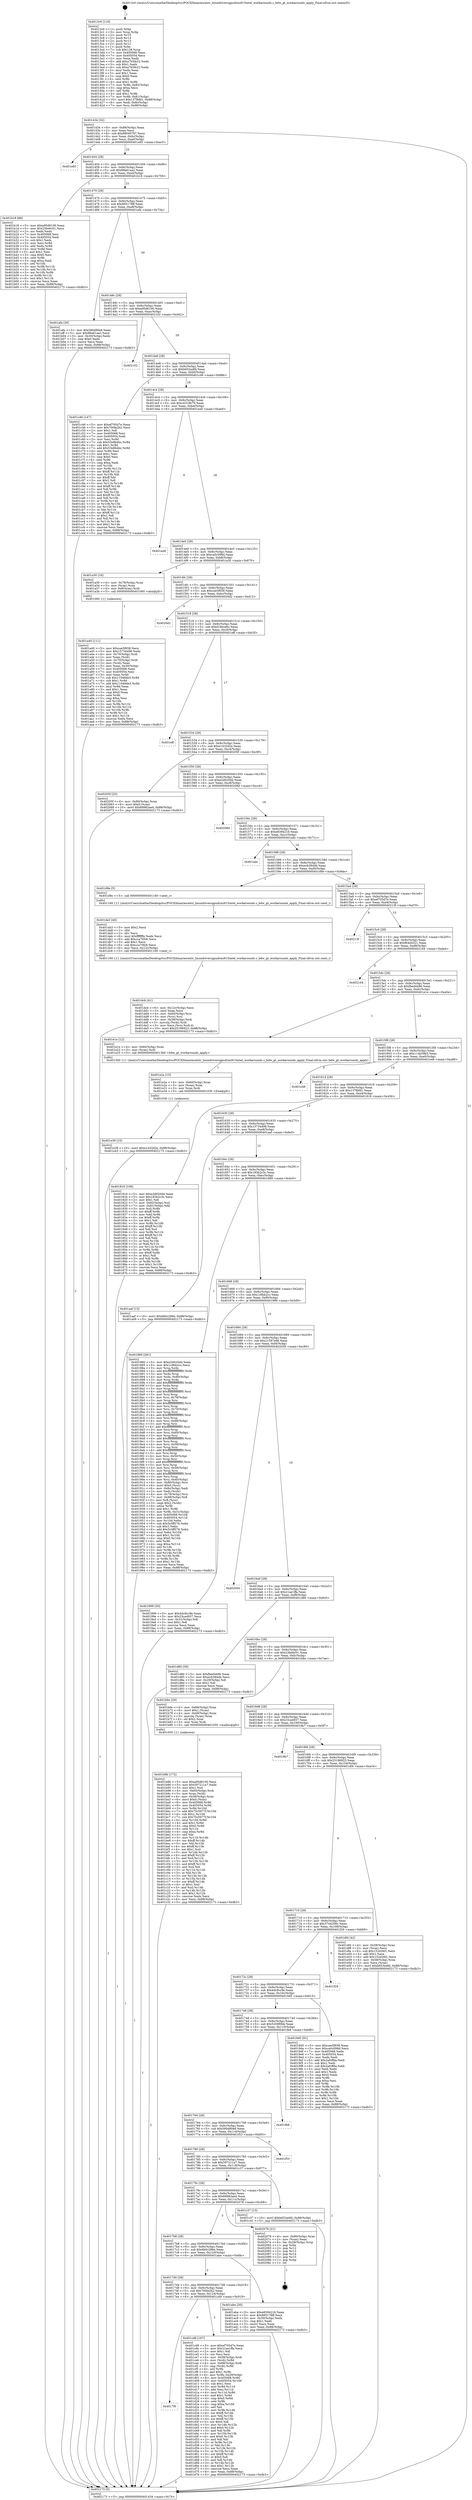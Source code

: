 digraph "0x4013c0" {
  label = "0x4013c0 (/mnt/c/Users/mathe/Desktop/tcc/POCII/binaries/extr_linuxdriversgpudrmi915intel_workarounds.c_bdw_gt_workarounds_apply_Final-ollvm.out::main(0))"
  labelloc = "t"
  node[shape=record]

  Entry [label="",width=0.3,height=0.3,shape=circle,fillcolor=black,style=filled]
  "0x401434" [label="{
     0x401434 [32]\l
     | [instrs]\l
     &nbsp;&nbsp;0x401434 \<+6\>: mov -0x88(%rbp),%eax\l
     &nbsp;&nbsp;0x40143a \<+2\>: mov %eax,%ecx\l
     &nbsp;&nbsp;0x40143c \<+6\>: sub $0x88040797,%ecx\l
     &nbsp;&nbsp;0x401442 \<+6\>: mov %eax,-0x9c(%rbp)\l
     &nbsp;&nbsp;0x401448 \<+6\>: mov %ecx,-0xa0(%rbp)\l
     &nbsp;&nbsp;0x40144e \<+6\>: je 0000000000401e85 \<main+0xac5\>\l
  }"]
  "0x401e85" [label="{
     0x401e85\l
  }", style=dashed]
  "0x401454" [label="{
     0x401454 [28]\l
     | [instrs]\l
     &nbsp;&nbsp;0x401454 \<+5\>: jmp 0000000000401459 \<main+0x99\>\l
     &nbsp;&nbsp;0x401459 \<+6\>: mov -0x9c(%rbp),%eax\l
     &nbsp;&nbsp;0x40145f \<+5\>: sub $0x88a61aa2,%eax\l
     &nbsp;&nbsp;0x401464 \<+6\>: mov %eax,-0xa4(%rbp)\l
     &nbsp;&nbsp;0x40146a \<+6\>: je 0000000000401b18 \<main+0x758\>\l
  }"]
  Exit [label="",width=0.3,height=0.3,shape=circle,fillcolor=black,style=filled,peripheries=2]
  "0x401b18" [label="{
     0x401b18 [86]\l
     | [instrs]\l
     &nbsp;&nbsp;0x401b18 \<+5\>: mov $0xa95d6100,%eax\l
     &nbsp;&nbsp;0x401b1d \<+5\>: mov $0x23be6c01,%ecx\l
     &nbsp;&nbsp;0x401b22 \<+2\>: xor %edx,%edx\l
     &nbsp;&nbsp;0x401b24 \<+7\>: mov 0x405068,%esi\l
     &nbsp;&nbsp;0x401b2b \<+7\>: mov 0x405054,%edi\l
     &nbsp;&nbsp;0x401b32 \<+3\>: sub $0x1,%edx\l
     &nbsp;&nbsp;0x401b35 \<+3\>: mov %esi,%r8d\l
     &nbsp;&nbsp;0x401b38 \<+3\>: add %edx,%r8d\l
     &nbsp;&nbsp;0x401b3b \<+4\>: imul %r8d,%esi\l
     &nbsp;&nbsp;0x401b3f \<+3\>: and $0x1,%esi\l
     &nbsp;&nbsp;0x401b42 \<+3\>: cmp $0x0,%esi\l
     &nbsp;&nbsp;0x401b45 \<+4\>: sete %r9b\l
     &nbsp;&nbsp;0x401b49 \<+3\>: cmp $0xa,%edi\l
     &nbsp;&nbsp;0x401b4c \<+4\>: setl %r10b\l
     &nbsp;&nbsp;0x401b50 \<+3\>: mov %r9b,%r11b\l
     &nbsp;&nbsp;0x401b53 \<+3\>: and %r10b,%r11b\l
     &nbsp;&nbsp;0x401b56 \<+3\>: xor %r10b,%r9b\l
     &nbsp;&nbsp;0x401b59 \<+3\>: or %r9b,%r11b\l
     &nbsp;&nbsp;0x401b5c \<+4\>: test $0x1,%r11b\l
     &nbsp;&nbsp;0x401b60 \<+3\>: cmovne %ecx,%eax\l
     &nbsp;&nbsp;0x401b63 \<+6\>: mov %eax,-0x88(%rbp)\l
     &nbsp;&nbsp;0x401b69 \<+5\>: jmp 0000000000402173 \<main+0xdb3\>\l
  }"]
  "0x401470" [label="{
     0x401470 [28]\l
     | [instrs]\l
     &nbsp;&nbsp;0x401470 \<+5\>: jmp 0000000000401475 \<main+0xb5\>\l
     &nbsp;&nbsp;0x401475 \<+6\>: mov -0x9c(%rbp),%eax\l
     &nbsp;&nbsp;0x40147b \<+5\>: sub $0x895178ff,%eax\l
     &nbsp;&nbsp;0x401480 \<+6\>: mov %eax,-0xa8(%rbp)\l
     &nbsp;&nbsp;0x401486 \<+6\>: je 0000000000401afa \<main+0x73a\>\l
  }"]
  "0x401e39" [label="{
     0x401e39 [15]\l
     | [instrs]\l
     &nbsp;&nbsp;0x401e39 \<+10\>: movl $0xe1432d2e,-0x88(%rbp)\l
     &nbsp;&nbsp;0x401e43 \<+5\>: jmp 0000000000402173 \<main+0xdb3\>\l
  }"]
  "0x401afa" [label="{
     0x401afa [30]\l
     | [instrs]\l
     &nbsp;&nbsp;0x401afa \<+5\>: mov $0x580d80e8,%eax\l
     &nbsp;&nbsp;0x401aff \<+5\>: mov $0x88a61aa2,%ecx\l
     &nbsp;&nbsp;0x401b04 \<+3\>: mov -0x30(%rbp),%edx\l
     &nbsp;&nbsp;0x401b07 \<+3\>: cmp $0x0,%edx\l
     &nbsp;&nbsp;0x401b0a \<+3\>: cmove %ecx,%eax\l
     &nbsp;&nbsp;0x401b0d \<+6\>: mov %eax,-0x88(%rbp)\l
     &nbsp;&nbsp;0x401b13 \<+5\>: jmp 0000000000402173 \<main+0xdb3\>\l
  }"]
  "0x40148c" [label="{
     0x40148c [28]\l
     | [instrs]\l
     &nbsp;&nbsp;0x40148c \<+5\>: jmp 0000000000401491 \<main+0xd1\>\l
     &nbsp;&nbsp;0x401491 \<+6\>: mov -0x9c(%rbp),%eax\l
     &nbsp;&nbsp;0x401497 \<+5\>: sub $0xa95d6100,%eax\l
     &nbsp;&nbsp;0x40149c \<+6\>: mov %eax,-0xac(%rbp)\l
     &nbsp;&nbsp;0x4014a2 \<+6\>: je 0000000000402102 \<main+0xd42\>\l
  }"]
  "0x401e2a" [label="{
     0x401e2a [15]\l
     | [instrs]\l
     &nbsp;&nbsp;0x401e2a \<+4\>: mov -0x60(%rbp),%rax\l
     &nbsp;&nbsp;0x401e2e \<+3\>: mov (%rax),%rax\l
     &nbsp;&nbsp;0x401e31 \<+3\>: mov %rax,%rdi\l
     &nbsp;&nbsp;0x401e34 \<+5\>: call 0000000000401030 \<free@plt\>\l
     | [calls]\l
     &nbsp;&nbsp;0x401030 \{1\} (unknown)\l
  }"]
  "0x402102" [label="{
     0x402102\l
  }", style=dashed]
  "0x4014a8" [label="{
     0x4014a8 [28]\l
     | [instrs]\l
     &nbsp;&nbsp;0x4014a8 \<+5\>: jmp 00000000004014ad \<main+0xed\>\l
     &nbsp;&nbsp;0x4014ad \<+6\>: mov -0x9c(%rbp),%eax\l
     &nbsp;&nbsp;0x4014b3 \<+5\>: sub $0xb653a4fd,%eax\l
     &nbsp;&nbsp;0x4014b8 \<+6\>: mov %eax,-0xb0(%rbp)\l
     &nbsp;&nbsp;0x4014be \<+6\>: je 0000000000401c46 \<main+0x886\>\l
  }"]
  "0x401dcb" [label="{
     0x401dcb [41]\l
     | [instrs]\l
     &nbsp;&nbsp;0x401dcb \<+6\>: mov -0x12c(%rbp),%ecx\l
     &nbsp;&nbsp;0x401dd1 \<+3\>: imul %eax,%ecx\l
     &nbsp;&nbsp;0x401dd4 \<+4\>: mov -0x60(%rbp),%rsi\l
     &nbsp;&nbsp;0x401dd8 \<+3\>: mov (%rsi),%rsi\l
     &nbsp;&nbsp;0x401ddb \<+4\>: mov -0x58(%rbp),%rdi\l
     &nbsp;&nbsp;0x401ddf \<+3\>: movslq (%rdi),%rdi\l
     &nbsp;&nbsp;0x401de2 \<+3\>: mov %ecx,(%rsi,%rdi,4)\l
     &nbsp;&nbsp;0x401de5 \<+10\>: movl $0x25196923,-0x88(%rbp)\l
     &nbsp;&nbsp;0x401def \<+5\>: jmp 0000000000402173 \<main+0xdb3\>\l
  }"]
  "0x401c46" [label="{
     0x401c46 [147]\l
     | [instrs]\l
     &nbsp;&nbsp;0x401c46 \<+5\>: mov $0xef705d7e,%eax\l
     &nbsp;&nbsp;0x401c4b \<+5\>: mov $0x700fa2b2,%ecx\l
     &nbsp;&nbsp;0x401c50 \<+2\>: mov $0x1,%dl\l
     &nbsp;&nbsp;0x401c52 \<+7\>: mov 0x405068,%esi\l
     &nbsp;&nbsp;0x401c59 \<+7\>: mov 0x405054,%edi\l
     &nbsp;&nbsp;0x401c60 \<+3\>: mov %esi,%r8d\l
     &nbsp;&nbsp;0x401c63 \<+7\>: sub $0x53e8b4bc,%r8d\l
     &nbsp;&nbsp;0x401c6a \<+4\>: sub $0x1,%r8d\l
     &nbsp;&nbsp;0x401c6e \<+7\>: add $0x53e8b4bc,%r8d\l
     &nbsp;&nbsp;0x401c75 \<+4\>: imul %r8d,%esi\l
     &nbsp;&nbsp;0x401c79 \<+3\>: and $0x1,%esi\l
     &nbsp;&nbsp;0x401c7c \<+3\>: cmp $0x0,%esi\l
     &nbsp;&nbsp;0x401c7f \<+4\>: sete %r9b\l
     &nbsp;&nbsp;0x401c83 \<+3\>: cmp $0xa,%edi\l
     &nbsp;&nbsp;0x401c86 \<+4\>: setl %r10b\l
     &nbsp;&nbsp;0x401c8a \<+3\>: mov %r9b,%r11b\l
     &nbsp;&nbsp;0x401c8d \<+4\>: xor $0xff,%r11b\l
     &nbsp;&nbsp;0x401c91 \<+3\>: mov %r10b,%bl\l
     &nbsp;&nbsp;0x401c94 \<+3\>: xor $0xff,%bl\l
     &nbsp;&nbsp;0x401c97 \<+3\>: xor $0x1,%dl\l
     &nbsp;&nbsp;0x401c9a \<+3\>: mov %r11b,%r14b\l
     &nbsp;&nbsp;0x401c9d \<+4\>: and $0xff,%r14b\l
     &nbsp;&nbsp;0x401ca1 \<+3\>: and %dl,%r9b\l
     &nbsp;&nbsp;0x401ca4 \<+3\>: mov %bl,%r15b\l
     &nbsp;&nbsp;0x401ca7 \<+4\>: and $0xff,%r15b\l
     &nbsp;&nbsp;0x401cab \<+3\>: and %dl,%r10b\l
     &nbsp;&nbsp;0x401cae \<+3\>: or %r9b,%r14b\l
     &nbsp;&nbsp;0x401cb1 \<+3\>: or %r10b,%r15b\l
     &nbsp;&nbsp;0x401cb4 \<+3\>: xor %r15b,%r14b\l
     &nbsp;&nbsp;0x401cb7 \<+3\>: or %bl,%r11b\l
     &nbsp;&nbsp;0x401cba \<+4\>: xor $0xff,%r11b\l
     &nbsp;&nbsp;0x401cbe \<+3\>: or $0x1,%dl\l
     &nbsp;&nbsp;0x401cc1 \<+3\>: and %dl,%r11b\l
     &nbsp;&nbsp;0x401cc4 \<+3\>: or %r11b,%r14b\l
     &nbsp;&nbsp;0x401cc7 \<+4\>: test $0x1,%r14b\l
     &nbsp;&nbsp;0x401ccb \<+3\>: cmovne %ecx,%eax\l
     &nbsp;&nbsp;0x401cce \<+6\>: mov %eax,-0x88(%rbp)\l
     &nbsp;&nbsp;0x401cd4 \<+5\>: jmp 0000000000402173 \<main+0xdb3\>\l
  }"]
  "0x4014c4" [label="{
     0x4014c4 [28]\l
     | [instrs]\l
     &nbsp;&nbsp;0x4014c4 \<+5\>: jmp 00000000004014c9 \<main+0x109\>\l
     &nbsp;&nbsp;0x4014c9 \<+6\>: mov -0x9c(%rbp),%eax\l
     &nbsp;&nbsp;0x4014cf \<+5\>: sub $0xc4318b79,%eax\l
     &nbsp;&nbsp;0x4014d4 \<+6\>: mov %eax,-0xb4(%rbp)\l
     &nbsp;&nbsp;0x4014da \<+6\>: je 0000000000401ea9 \<main+0xae9\>\l
  }"]
  "0x401da3" [label="{
     0x401da3 [40]\l
     | [instrs]\l
     &nbsp;&nbsp;0x401da3 \<+5\>: mov $0x2,%ecx\l
     &nbsp;&nbsp;0x401da8 \<+1\>: cltd\l
     &nbsp;&nbsp;0x401da9 \<+2\>: idiv %ecx\l
     &nbsp;&nbsp;0x401dab \<+6\>: imul $0xfffffffe,%edx,%ecx\l
     &nbsp;&nbsp;0x401db1 \<+6\>: add $0xcca70fc6,%ecx\l
     &nbsp;&nbsp;0x401db7 \<+3\>: add $0x1,%ecx\l
     &nbsp;&nbsp;0x401dba \<+6\>: sub $0xcca70fc6,%ecx\l
     &nbsp;&nbsp;0x401dc0 \<+6\>: mov %ecx,-0x12c(%rbp)\l
     &nbsp;&nbsp;0x401dc6 \<+5\>: call 0000000000401160 \<next_i\>\l
     | [calls]\l
     &nbsp;&nbsp;0x401160 \{1\} (/mnt/c/Users/mathe/Desktop/tcc/POCII/binaries/extr_linuxdriversgpudrmi915intel_workarounds.c_bdw_gt_workarounds_apply_Final-ollvm.out::next_i)\l
  }"]
  "0x401ea9" [label="{
     0x401ea9\l
  }", style=dashed]
  "0x4014e0" [label="{
     0x4014e0 [28]\l
     | [instrs]\l
     &nbsp;&nbsp;0x4014e0 \<+5\>: jmp 00000000004014e5 \<main+0x125\>\l
     &nbsp;&nbsp;0x4014e5 \<+6\>: mov -0x9c(%rbp),%eax\l
     &nbsp;&nbsp;0x4014eb \<+5\>: sub $0xca0c098d,%eax\l
     &nbsp;&nbsp;0x4014f0 \<+6\>: mov %eax,-0xb8(%rbp)\l
     &nbsp;&nbsp;0x4014f6 \<+6\>: je 0000000000401a30 \<main+0x670\>\l
  }"]
  "0x4017f0" [label="{
     0x4017f0\l
  }", style=dashed]
  "0x401a30" [label="{
     0x401a30 [16]\l
     | [instrs]\l
     &nbsp;&nbsp;0x401a30 \<+4\>: mov -0x78(%rbp),%rax\l
     &nbsp;&nbsp;0x401a34 \<+3\>: mov (%rax),%rax\l
     &nbsp;&nbsp;0x401a37 \<+4\>: mov 0x8(%rax),%rdi\l
     &nbsp;&nbsp;0x401a3b \<+5\>: call 0000000000401060 \<atoi@plt\>\l
     | [calls]\l
     &nbsp;&nbsp;0x401060 \{1\} (unknown)\l
  }"]
  "0x4014fc" [label="{
     0x4014fc [28]\l
     | [instrs]\l
     &nbsp;&nbsp;0x4014fc \<+5\>: jmp 0000000000401501 \<main+0x141\>\l
     &nbsp;&nbsp;0x401501 \<+6\>: mov -0x9c(%rbp),%eax\l
     &nbsp;&nbsp;0x401507 \<+5\>: sub $0xcee5f658,%eax\l
     &nbsp;&nbsp;0x40150c \<+6\>: mov %eax,-0xbc(%rbp)\l
     &nbsp;&nbsp;0x401512 \<+6\>: je 00000000004020d2 \<main+0xd12\>\l
  }"]
  "0x401cd9" [label="{
     0x401cd9 [167]\l
     | [instrs]\l
     &nbsp;&nbsp;0x401cd9 \<+5\>: mov $0xef705d7e,%eax\l
     &nbsp;&nbsp;0x401cde \<+5\>: mov $0x21ae1ffa,%ecx\l
     &nbsp;&nbsp;0x401ce3 \<+2\>: mov $0x1,%dl\l
     &nbsp;&nbsp;0x401ce5 \<+2\>: xor %esi,%esi\l
     &nbsp;&nbsp;0x401ce7 \<+4\>: mov -0x58(%rbp),%rdi\l
     &nbsp;&nbsp;0x401ceb \<+3\>: mov (%rdi),%r8d\l
     &nbsp;&nbsp;0x401cee \<+4\>: mov -0x68(%rbp),%rdi\l
     &nbsp;&nbsp;0x401cf2 \<+3\>: cmp (%rdi),%r8d\l
     &nbsp;&nbsp;0x401cf5 \<+4\>: setl %r9b\l
     &nbsp;&nbsp;0x401cf9 \<+4\>: and $0x1,%r9b\l
     &nbsp;&nbsp;0x401cfd \<+4\>: mov %r9b,-0x29(%rbp)\l
     &nbsp;&nbsp;0x401d01 \<+8\>: mov 0x405068,%r8d\l
     &nbsp;&nbsp;0x401d09 \<+8\>: mov 0x405054,%r10d\l
     &nbsp;&nbsp;0x401d11 \<+3\>: sub $0x1,%esi\l
     &nbsp;&nbsp;0x401d14 \<+3\>: mov %r8d,%r11d\l
     &nbsp;&nbsp;0x401d17 \<+3\>: add %esi,%r11d\l
     &nbsp;&nbsp;0x401d1a \<+4\>: imul %r11d,%r8d\l
     &nbsp;&nbsp;0x401d1e \<+4\>: and $0x1,%r8d\l
     &nbsp;&nbsp;0x401d22 \<+4\>: cmp $0x0,%r8d\l
     &nbsp;&nbsp;0x401d26 \<+4\>: sete %r9b\l
     &nbsp;&nbsp;0x401d2a \<+4\>: cmp $0xa,%r10d\l
     &nbsp;&nbsp;0x401d2e \<+3\>: setl %bl\l
     &nbsp;&nbsp;0x401d31 \<+3\>: mov %r9b,%r14b\l
     &nbsp;&nbsp;0x401d34 \<+4\>: xor $0xff,%r14b\l
     &nbsp;&nbsp;0x401d38 \<+3\>: mov %bl,%r15b\l
     &nbsp;&nbsp;0x401d3b \<+4\>: xor $0xff,%r15b\l
     &nbsp;&nbsp;0x401d3f \<+3\>: xor $0x0,%dl\l
     &nbsp;&nbsp;0x401d42 \<+3\>: mov %r14b,%r12b\l
     &nbsp;&nbsp;0x401d45 \<+4\>: and $0x0,%r12b\l
     &nbsp;&nbsp;0x401d49 \<+3\>: and %dl,%r9b\l
     &nbsp;&nbsp;0x401d4c \<+3\>: mov %r15b,%r13b\l
     &nbsp;&nbsp;0x401d4f \<+4\>: and $0x0,%r13b\l
     &nbsp;&nbsp;0x401d53 \<+2\>: and %dl,%bl\l
     &nbsp;&nbsp;0x401d55 \<+3\>: or %r9b,%r12b\l
     &nbsp;&nbsp;0x401d58 \<+3\>: or %bl,%r13b\l
     &nbsp;&nbsp;0x401d5b \<+3\>: xor %r13b,%r12b\l
     &nbsp;&nbsp;0x401d5e \<+3\>: or %r15b,%r14b\l
     &nbsp;&nbsp;0x401d61 \<+4\>: xor $0xff,%r14b\l
     &nbsp;&nbsp;0x401d65 \<+3\>: or $0x0,%dl\l
     &nbsp;&nbsp;0x401d68 \<+3\>: and %dl,%r14b\l
     &nbsp;&nbsp;0x401d6b \<+3\>: or %r14b,%r12b\l
     &nbsp;&nbsp;0x401d6e \<+4\>: test $0x1,%r12b\l
     &nbsp;&nbsp;0x401d72 \<+3\>: cmovne %ecx,%eax\l
     &nbsp;&nbsp;0x401d75 \<+6\>: mov %eax,-0x88(%rbp)\l
     &nbsp;&nbsp;0x401d7b \<+5\>: jmp 0000000000402173 \<main+0xdb3\>\l
  }"]
  "0x4020d2" [label="{
     0x4020d2\l
  }", style=dashed]
  "0x401518" [label="{
     0x401518 [28]\l
     | [instrs]\l
     &nbsp;&nbsp;0x401518 \<+5\>: jmp 000000000040151d \<main+0x15d\>\l
     &nbsp;&nbsp;0x40151d \<+6\>: mov -0x9c(%rbp),%eax\l
     &nbsp;&nbsp;0x401523 \<+5\>: sub $0xd18ece6c,%eax\l
     &nbsp;&nbsp;0x401528 \<+6\>: mov %eax,-0xc0(%rbp)\l
     &nbsp;&nbsp;0x40152e \<+6\>: je 0000000000401eff \<main+0xb3f\>\l
  }"]
  "0x401b8b" [label="{
     0x401b8b [172]\l
     | [instrs]\l
     &nbsp;&nbsp;0x401b8b \<+5\>: mov $0xa95d6100,%ecx\l
     &nbsp;&nbsp;0x401b90 \<+5\>: mov $0x597211a7,%edx\l
     &nbsp;&nbsp;0x401b95 \<+3\>: mov $0x1,%sil\l
     &nbsp;&nbsp;0x401b98 \<+4\>: mov -0x60(%rbp),%rdi\l
     &nbsp;&nbsp;0x401b9c \<+3\>: mov %rax,(%rdi)\l
     &nbsp;&nbsp;0x401b9f \<+4\>: mov -0x58(%rbp),%rax\l
     &nbsp;&nbsp;0x401ba3 \<+6\>: movl $0x0,(%rax)\l
     &nbsp;&nbsp;0x401ba9 \<+8\>: mov 0x405068,%r8d\l
     &nbsp;&nbsp;0x401bb1 \<+8\>: mov 0x405054,%r9d\l
     &nbsp;&nbsp;0x401bb9 \<+3\>: mov %r8d,%r10d\l
     &nbsp;&nbsp;0x401bbc \<+7\>: add $0x75c5677f,%r10d\l
     &nbsp;&nbsp;0x401bc3 \<+4\>: sub $0x1,%r10d\l
     &nbsp;&nbsp;0x401bc7 \<+7\>: sub $0x75c5677f,%r10d\l
     &nbsp;&nbsp;0x401bce \<+4\>: imul %r10d,%r8d\l
     &nbsp;&nbsp;0x401bd2 \<+4\>: and $0x1,%r8d\l
     &nbsp;&nbsp;0x401bd6 \<+4\>: cmp $0x0,%r8d\l
     &nbsp;&nbsp;0x401bda \<+4\>: sete %r11b\l
     &nbsp;&nbsp;0x401bde \<+4\>: cmp $0xa,%r9d\l
     &nbsp;&nbsp;0x401be2 \<+3\>: setl %bl\l
     &nbsp;&nbsp;0x401be5 \<+3\>: mov %r11b,%r14b\l
     &nbsp;&nbsp;0x401be8 \<+4\>: xor $0xff,%r14b\l
     &nbsp;&nbsp;0x401bec \<+3\>: mov %bl,%r15b\l
     &nbsp;&nbsp;0x401bef \<+4\>: xor $0xff,%r15b\l
     &nbsp;&nbsp;0x401bf3 \<+4\>: xor $0x1,%sil\l
     &nbsp;&nbsp;0x401bf7 \<+3\>: mov %r14b,%r12b\l
     &nbsp;&nbsp;0x401bfa \<+4\>: and $0xff,%r12b\l
     &nbsp;&nbsp;0x401bfe \<+3\>: and %sil,%r11b\l
     &nbsp;&nbsp;0x401c01 \<+3\>: mov %r15b,%r13b\l
     &nbsp;&nbsp;0x401c04 \<+4\>: and $0xff,%r13b\l
     &nbsp;&nbsp;0x401c08 \<+3\>: and %sil,%bl\l
     &nbsp;&nbsp;0x401c0b \<+3\>: or %r11b,%r12b\l
     &nbsp;&nbsp;0x401c0e \<+3\>: or %bl,%r13b\l
     &nbsp;&nbsp;0x401c11 \<+3\>: xor %r13b,%r12b\l
     &nbsp;&nbsp;0x401c14 \<+3\>: or %r15b,%r14b\l
     &nbsp;&nbsp;0x401c17 \<+4\>: xor $0xff,%r14b\l
     &nbsp;&nbsp;0x401c1b \<+4\>: or $0x1,%sil\l
     &nbsp;&nbsp;0x401c1f \<+3\>: and %sil,%r14b\l
     &nbsp;&nbsp;0x401c22 \<+3\>: or %r14b,%r12b\l
     &nbsp;&nbsp;0x401c25 \<+4\>: test $0x1,%r12b\l
     &nbsp;&nbsp;0x401c29 \<+3\>: cmovne %edx,%ecx\l
     &nbsp;&nbsp;0x401c2c \<+6\>: mov %ecx,-0x88(%rbp)\l
     &nbsp;&nbsp;0x401c32 \<+5\>: jmp 0000000000402173 \<main+0xdb3\>\l
  }"]
  "0x401eff" [label="{
     0x401eff\l
  }", style=dashed]
  "0x401534" [label="{
     0x401534 [28]\l
     | [instrs]\l
     &nbsp;&nbsp;0x401534 \<+5\>: jmp 0000000000401539 \<main+0x179\>\l
     &nbsp;&nbsp;0x401539 \<+6\>: mov -0x9c(%rbp),%eax\l
     &nbsp;&nbsp;0x40153f \<+5\>: sub $0xe1432d2e,%eax\l
     &nbsp;&nbsp;0x401544 \<+6\>: mov %eax,-0xc4(%rbp)\l
     &nbsp;&nbsp;0x40154a \<+6\>: je 000000000040205f \<main+0xc9f\>\l
  }"]
  "0x4017d4" [label="{
     0x4017d4 [28]\l
     | [instrs]\l
     &nbsp;&nbsp;0x4017d4 \<+5\>: jmp 00000000004017d9 \<main+0x419\>\l
     &nbsp;&nbsp;0x4017d9 \<+6\>: mov -0x9c(%rbp),%eax\l
     &nbsp;&nbsp;0x4017df \<+5\>: sub $0x700fa2b2,%eax\l
     &nbsp;&nbsp;0x4017e4 \<+6\>: mov %eax,-0x124(%rbp)\l
     &nbsp;&nbsp;0x4017ea \<+6\>: je 0000000000401cd9 \<main+0x919\>\l
  }"]
  "0x40205f" [label="{
     0x40205f [25]\l
     | [instrs]\l
     &nbsp;&nbsp;0x40205f \<+4\>: mov -0x80(%rbp),%rax\l
     &nbsp;&nbsp;0x402063 \<+6\>: movl $0x0,(%rax)\l
     &nbsp;&nbsp;0x402069 \<+10\>: movl $0x69982ae4,-0x88(%rbp)\l
     &nbsp;&nbsp;0x402073 \<+5\>: jmp 0000000000402173 \<main+0xdb3\>\l
  }"]
  "0x401550" [label="{
     0x401550 [28]\l
     | [instrs]\l
     &nbsp;&nbsp;0x401550 \<+5\>: jmp 0000000000401555 \<main+0x195\>\l
     &nbsp;&nbsp;0x401555 \<+6\>: mov -0x9c(%rbp),%eax\l
     &nbsp;&nbsp;0x40155b \<+5\>: sub $0xe2d020dd,%eax\l
     &nbsp;&nbsp;0x401560 \<+6\>: mov %eax,-0xc8(%rbp)\l
     &nbsp;&nbsp;0x401566 \<+6\>: je 000000000040208d \<main+0xccd\>\l
  }"]
  "0x401abe" [label="{
     0x401abe [30]\l
     | [instrs]\l
     &nbsp;&nbsp;0x401abe \<+5\>: mov $0xe8394216,%eax\l
     &nbsp;&nbsp;0x401ac3 \<+5\>: mov $0x895178ff,%ecx\l
     &nbsp;&nbsp;0x401ac8 \<+3\>: mov -0x30(%rbp),%edx\l
     &nbsp;&nbsp;0x401acb \<+3\>: cmp $0x1,%edx\l
     &nbsp;&nbsp;0x401ace \<+3\>: cmovl %ecx,%eax\l
     &nbsp;&nbsp;0x401ad1 \<+6\>: mov %eax,-0x88(%rbp)\l
     &nbsp;&nbsp;0x401ad7 \<+5\>: jmp 0000000000402173 \<main+0xdb3\>\l
  }"]
  "0x40208d" [label="{
     0x40208d\l
  }", style=dashed]
  "0x40156c" [label="{
     0x40156c [28]\l
     | [instrs]\l
     &nbsp;&nbsp;0x40156c \<+5\>: jmp 0000000000401571 \<main+0x1b1\>\l
     &nbsp;&nbsp;0x401571 \<+6\>: mov -0x9c(%rbp),%eax\l
     &nbsp;&nbsp;0x401577 \<+5\>: sub $0xe8394216,%eax\l
     &nbsp;&nbsp;0x40157c \<+6\>: mov %eax,-0xcc(%rbp)\l
     &nbsp;&nbsp;0x401582 \<+6\>: je 0000000000401adc \<main+0x71c\>\l
  }"]
  "0x4017b8" [label="{
     0x4017b8 [28]\l
     | [instrs]\l
     &nbsp;&nbsp;0x4017b8 \<+5\>: jmp 00000000004017bd \<main+0x3fd\>\l
     &nbsp;&nbsp;0x4017bd \<+6\>: mov -0x9c(%rbp),%eax\l
     &nbsp;&nbsp;0x4017c3 \<+5\>: sub $0x6b0c286e,%eax\l
     &nbsp;&nbsp;0x4017c8 \<+6\>: mov %eax,-0x120(%rbp)\l
     &nbsp;&nbsp;0x4017ce \<+6\>: je 0000000000401abe \<main+0x6fe\>\l
  }"]
  "0x401adc" [label="{
     0x401adc\l
  }", style=dashed]
  "0x401588" [label="{
     0x401588 [28]\l
     | [instrs]\l
     &nbsp;&nbsp;0x401588 \<+5\>: jmp 000000000040158d \<main+0x1cd\>\l
     &nbsp;&nbsp;0x40158d \<+6\>: mov -0x9c(%rbp),%eax\l
     &nbsp;&nbsp;0x401593 \<+5\>: sub $0xecb3844b,%eax\l
     &nbsp;&nbsp;0x401598 \<+6\>: mov %eax,-0xd0(%rbp)\l
     &nbsp;&nbsp;0x40159e \<+6\>: je 0000000000401d9e \<main+0x9de\>\l
  }"]
  "0x402078" [label="{
     0x402078 [21]\l
     | [instrs]\l
     &nbsp;&nbsp;0x402078 \<+4\>: mov -0x80(%rbp),%rax\l
     &nbsp;&nbsp;0x40207c \<+2\>: mov (%rax),%eax\l
     &nbsp;&nbsp;0x40207e \<+4\>: lea -0x28(%rbp),%rsp\l
     &nbsp;&nbsp;0x402082 \<+1\>: pop %rbx\l
     &nbsp;&nbsp;0x402083 \<+2\>: pop %r12\l
     &nbsp;&nbsp;0x402085 \<+2\>: pop %r13\l
     &nbsp;&nbsp;0x402087 \<+2\>: pop %r14\l
     &nbsp;&nbsp;0x402089 \<+2\>: pop %r15\l
     &nbsp;&nbsp;0x40208b \<+1\>: pop %rbp\l
     &nbsp;&nbsp;0x40208c \<+1\>: ret\l
  }"]
  "0x401d9e" [label="{
     0x401d9e [5]\l
     | [instrs]\l
     &nbsp;&nbsp;0x401d9e \<+5\>: call 0000000000401160 \<next_i\>\l
     | [calls]\l
     &nbsp;&nbsp;0x401160 \{1\} (/mnt/c/Users/mathe/Desktop/tcc/POCII/binaries/extr_linuxdriversgpudrmi915intel_workarounds.c_bdw_gt_workarounds_apply_Final-ollvm.out::next_i)\l
  }"]
  "0x4015a4" [label="{
     0x4015a4 [28]\l
     | [instrs]\l
     &nbsp;&nbsp;0x4015a4 \<+5\>: jmp 00000000004015a9 \<main+0x1e9\>\l
     &nbsp;&nbsp;0x4015a9 \<+6\>: mov -0x9c(%rbp),%eax\l
     &nbsp;&nbsp;0x4015af \<+5\>: sub $0xef705d7e,%eax\l
     &nbsp;&nbsp;0x4015b4 \<+6\>: mov %eax,-0xd4(%rbp)\l
     &nbsp;&nbsp;0x4015ba \<+6\>: je 000000000040213f \<main+0xd7f\>\l
  }"]
  "0x40179c" [label="{
     0x40179c [28]\l
     | [instrs]\l
     &nbsp;&nbsp;0x40179c \<+5\>: jmp 00000000004017a1 \<main+0x3e1\>\l
     &nbsp;&nbsp;0x4017a1 \<+6\>: mov -0x9c(%rbp),%eax\l
     &nbsp;&nbsp;0x4017a7 \<+5\>: sub $0x69982ae4,%eax\l
     &nbsp;&nbsp;0x4017ac \<+6\>: mov %eax,-0x11c(%rbp)\l
     &nbsp;&nbsp;0x4017b2 \<+6\>: je 0000000000402078 \<main+0xcb8\>\l
  }"]
  "0x40213f" [label="{
     0x40213f\l
  }", style=dashed]
  "0x4015c0" [label="{
     0x4015c0 [28]\l
     | [instrs]\l
     &nbsp;&nbsp;0x4015c0 \<+5\>: jmp 00000000004015c5 \<main+0x205\>\l
     &nbsp;&nbsp;0x4015c5 \<+6\>: mov -0x9c(%rbp),%eax\l
     &nbsp;&nbsp;0x4015cb \<+5\>: sub $0xf64d4321,%eax\l
     &nbsp;&nbsp;0x4015d0 \<+6\>: mov %eax,-0xd8(%rbp)\l
     &nbsp;&nbsp;0x4015d6 \<+6\>: je 0000000000402164 \<main+0xda4\>\l
  }"]
  "0x401c37" [label="{
     0x401c37 [15]\l
     | [instrs]\l
     &nbsp;&nbsp;0x401c37 \<+10\>: movl $0xb653a4fd,-0x88(%rbp)\l
     &nbsp;&nbsp;0x401c41 \<+5\>: jmp 0000000000402173 \<main+0xdb3\>\l
  }"]
  "0x402164" [label="{
     0x402164\l
  }", style=dashed]
  "0x4015dc" [label="{
     0x4015dc [28]\l
     | [instrs]\l
     &nbsp;&nbsp;0x4015dc \<+5\>: jmp 00000000004015e1 \<main+0x221\>\l
     &nbsp;&nbsp;0x4015e1 \<+6\>: mov -0x9c(%rbp),%eax\l
     &nbsp;&nbsp;0x4015e7 \<+5\>: sub $0xfbed4496,%eax\l
     &nbsp;&nbsp;0x4015ec \<+6\>: mov %eax,-0xdc(%rbp)\l
     &nbsp;&nbsp;0x4015f2 \<+6\>: je 0000000000401e1e \<main+0xa5e\>\l
  }"]
  "0x401780" [label="{
     0x401780 [28]\l
     | [instrs]\l
     &nbsp;&nbsp;0x401780 \<+5\>: jmp 0000000000401785 \<main+0x3c5\>\l
     &nbsp;&nbsp;0x401785 \<+6\>: mov -0x9c(%rbp),%eax\l
     &nbsp;&nbsp;0x40178b \<+5\>: sub $0x597211a7,%eax\l
     &nbsp;&nbsp;0x401790 \<+6\>: mov %eax,-0x118(%rbp)\l
     &nbsp;&nbsp;0x401796 \<+6\>: je 0000000000401c37 \<main+0x877\>\l
  }"]
  "0x401e1e" [label="{
     0x401e1e [12]\l
     | [instrs]\l
     &nbsp;&nbsp;0x401e1e \<+4\>: mov -0x60(%rbp),%rax\l
     &nbsp;&nbsp;0x401e22 \<+3\>: mov (%rax),%rdi\l
     &nbsp;&nbsp;0x401e25 \<+5\>: call 00000000004013b0 \<bdw_gt_workarounds_apply\>\l
     | [calls]\l
     &nbsp;&nbsp;0x4013b0 \{1\} (/mnt/c/Users/mathe/Desktop/tcc/POCII/binaries/extr_linuxdriversgpudrmi915intel_workarounds.c_bdw_gt_workarounds_apply_Final-ollvm.out::bdw_gt_workarounds_apply)\l
  }"]
  "0x4015f8" [label="{
     0x4015f8 [28]\l
     | [instrs]\l
     &nbsp;&nbsp;0x4015f8 \<+5\>: jmp 00000000004015fd \<main+0x23d\>\l
     &nbsp;&nbsp;0x4015fd \<+6\>: mov -0x9c(%rbp),%eax\l
     &nbsp;&nbsp;0x401603 \<+5\>: sub $0x114b59b5,%eax\l
     &nbsp;&nbsp;0x401608 \<+6\>: mov %eax,-0xe0(%rbp)\l
     &nbsp;&nbsp;0x40160e \<+6\>: je 0000000000401e48 \<main+0xa88\>\l
  }"]
  "0x401f53" [label="{
     0x401f53\l
  }", style=dashed]
  "0x401e48" [label="{
     0x401e48\l
  }", style=dashed]
  "0x401614" [label="{
     0x401614 [28]\l
     | [instrs]\l
     &nbsp;&nbsp;0x401614 \<+5\>: jmp 0000000000401619 \<main+0x259\>\l
     &nbsp;&nbsp;0x401619 \<+6\>: mov -0x9c(%rbp),%eax\l
     &nbsp;&nbsp;0x40161f \<+5\>: sub $0x137fbfd1,%eax\l
     &nbsp;&nbsp;0x401624 \<+6\>: mov %eax,-0xe4(%rbp)\l
     &nbsp;&nbsp;0x40162a \<+6\>: je 0000000000401816 \<main+0x456\>\l
  }"]
  "0x401764" [label="{
     0x401764 [28]\l
     | [instrs]\l
     &nbsp;&nbsp;0x401764 \<+5\>: jmp 0000000000401769 \<main+0x3a9\>\l
     &nbsp;&nbsp;0x401769 \<+6\>: mov -0x9c(%rbp),%eax\l
     &nbsp;&nbsp;0x40176f \<+5\>: sub $0x580d80e8,%eax\l
     &nbsp;&nbsp;0x401774 \<+6\>: mov %eax,-0x114(%rbp)\l
     &nbsp;&nbsp;0x40177a \<+6\>: je 0000000000401f53 \<main+0xb93\>\l
  }"]
  "0x401816" [label="{
     0x401816 [106]\l
     | [instrs]\l
     &nbsp;&nbsp;0x401816 \<+5\>: mov $0xe2d020dd,%eax\l
     &nbsp;&nbsp;0x40181b \<+5\>: mov $0x183b2c3c,%ecx\l
     &nbsp;&nbsp;0x401820 \<+2\>: mov $0x1,%dl\l
     &nbsp;&nbsp;0x401822 \<+7\>: mov -0x82(%rbp),%sil\l
     &nbsp;&nbsp;0x401829 \<+7\>: mov -0x81(%rbp),%dil\l
     &nbsp;&nbsp;0x401830 \<+3\>: mov %sil,%r8b\l
     &nbsp;&nbsp;0x401833 \<+4\>: xor $0xff,%r8b\l
     &nbsp;&nbsp;0x401837 \<+3\>: mov %dil,%r9b\l
     &nbsp;&nbsp;0x40183a \<+4\>: xor $0xff,%r9b\l
     &nbsp;&nbsp;0x40183e \<+3\>: xor $0x1,%dl\l
     &nbsp;&nbsp;0x401841 \<+3\>: mov %r8b,%r10b\l
     &nbsp;&nbsp;0x401844 \<+4\>: and $0xff,%r10b\l
     &nbsp;&nbsp;0x401848 \<+3\>: and %dl,%sil\l
     &nbsp;&nbsp;0x40184b \<+3\>: mov %r9b,%r11b\l
     &nbsp;&nbsp;0x40184e \<+4\>: and $0xff,%r11b\l
     &nbsp;&nbsp;0x401852 \<+3\>: and %dl,%dil\l
     &nbsp;&nbsp;0x401855 \<+3\>: or %sil,%r10b\l
     &nbsp;&nbsp;0x401858 \<+3\>: or %dil,%r11b\l
     &nbsp;&nbsp;0x40185b \<+3\>: xor %r11b,%r10b\l
     &nbsp;&nbsp;0x40185e \<+3\>: or %r9b,%r8b\l
     &nbsp;&nbsp;0x401861 \<+4\>: xor $0xff,%r8b\l
     &nbsp;&nbsp;0x401865 \<+3\>: or $0x1,%dl\l
     &nbsp;&nbsp;0x401868 \<+3\>: and %dl,%r8b\l
     &nbsp;&nbsp;0x40186b \<+3\>: or %r8b,%r10b\l
     &nbsp;&nbsp;0x40186e \<+4\>: test $0x1,%r10b\l
     &nbsp;&nbsp;0x401872 \<+3\>: cmovne %ecx,%eax\l
     &nbsp;&nbsp;0x401875 \<+6\>: mov %eax,-0x88(%rbp)\l
     &nbsp;&nbsp;0x40187b \<+5\>: jmp 0000000000402173 \<main+0xdb3\>\l
  }"]
  "0x401630" [label="{
     0x401630 [28]\l
     | [instrs]\l
     &nbsp;&nbsp;0x401630 \<+5\>: jmp 0000000000401635 \<main+0x275\>\l
     &nbsp;&nbsp;0x401635 \<+6\>: mov -0x9c(%rbp),%eax\l
     &nbsp;&nbsp;0x40163b \<+5\>: sub $0x15734498,%eax\l
     &nbsp;&nbsp;0x401640 \<+6\>: mov %eax,-0xe8(%rbp)\l
     &nbsp;&nbsp;0x401646 \<+6\>: je 0000000000401aaf \<main+0x6ef\>\l
  }"]
  "0x402173" [label="{
     0x402173 [5]\l
     | [instrs]\l
     &nbsp;&nbsp;0x402173 \<+5\>: jmp 0000000000401434 \<main+0x74\>\l
  }"]
  "0x4013c0" [label="{
     0x4013c0 [116]\l
     | [instrs]\l
     &nbsp;&nbsp;0x4013c0 \<+1\>: push %rbp\l
     &nbsp;&nbsp;0x4013c1 \<+3\>: mov %rsp,%rbp\l
     &nbsp;&nbsp;0x4013c4 \<+2\>: push %r15\l
     &nbsp;&nbsp;0x4013c6 \<+2\>: push %r14\l
     &nbsp;&nbsp;0x4013c8 \<+2\>: push %r13\l
     &nbsp;&nbsp;0x4013ca \<+2\>: push %r12\l
     &nbsp;&nbsp;0x4013cc \<+1\>: push %rbx\l
     &nbsp;&nbsp;0x4013cd \<+7\>: sub $0x128,%rsp\l
     &nbsp;&nbsp;0x4013d4 \<+7\>: mov 0x405068,%eax\l
     &nbsp;&nbsp;0x4013db \<+7\>: mov 0x405054,%ecx\l
     &nbsp;&nbsp;0x4013e2 \<+2\>: mov %eax,%edx\l
     &nbsp;&nbsp;0x4013e4 \<+6\>: add $0xa7b5fe22,%edx\l
     &nbsp;&nbsp;0x4013ea \<+3\>: sub $0x1,%edx\l
     &nbsp;&nbsp;0x4013ed \<+6\>: sub $0xa7b5fe22,%edx\l
     &nbsp;&nbsp;0x4013f3 \<+3\>: imul %edx,%eax\l
     &nbsp;&nbsp;0x4013f6 \<+3\>: and $0x1,%eax\l
     &nbsp;&nbsp;0x4013f9 \<+3\>: cmp $0x0,%eax\l
     &nbsp;&nbsp;0x4013fc \<+4\>: sete %r8b\l
     &nbsp;&nbsp;0x401400 \<+4\>: and $0x1,%r8b\l
     &nbsp;&nbsp;0x401404 \<+7\>: mov %r8b,-0x82(%rbp)\l
     &nbsp;&nbsp;0x40140b \<+3\>: cmp $0xa,%ecx\l
     &nbsp;&nbsp;0x40140e \<+4\>: setl %r8b\l
     &nbsp;&nbsp;0x401412 \<+4\>: and $0x1,%r8b\l
     &nbsp;&nbsp;0x401416 \<+7\>: mov %r8b,-0x81(%rbp)\l
     &nbsp;&nbsp;0x40141d \<+10\>: movl $0x137fbfd1,-0x88(%rbp)\l
     &nbsp;&nbsp;0x401427 \<+6\>: mov %edi,-0x8c(%rbp)\l
     &nbsp;&nbsp;0x40142d \<+7\>: mov %rsi,-0x98(%rbp)\l
  }"]
  "0x401fb8" [label="{
     0x401fb8\l
  }", style=dashed]
  "0x401aaf" [label="{
     0x401aaf [15]\l
     | [instrs]\l
     &nbsp;&nbsp;0x401aaf \<+10\>: movl $0x6b0c286e,-0x88(%rbp)\l
     &nbsp;&nbsp;0x401ab9 \<+5\>: jmp 0000000000402173 \<main+0xdb3\>\l
  }"]
  "0x40164c" [label="{
     0x40164c [28]\l
     | [instrs]\l
     &nbsp;&nbsp;0x40164c \<+5\>: jmp 0000000000401651 \<main+0x291\>\l
     &nbsp;&nbsp;0x401651 \<+6\>: mov -0x9c(%rbp),%eax\l
     &nbsp;&nbsp;0x401657 \<+5\>: sub $0x183b2c3c,%eax\l
     &nbsp;&nbsp;0x40165c \<+6\>: mov %eax,-0xec(%rbp)\l
     &nbsp;&nbsp;0x401662 \<+6\>: je 0000000000401880 \<main+0x4c0\>\l
  }"]
  "0x401a40" [label="{
     0x401a40 [111]\l
     | [instrs]\l
     &nbsp;&nbsp;0x401a40 \<+5\>: mov $0xcee5f658,%ecx\l
     &nbsp;&nbsp;0x401a45 \<+5\>: mov $0x15734498,%edx\l
     &nbsp;&nbsp;0x401a4a \<+4\>: mov -0x70(%rbp),%rdi\l
     &nbsp;&nbsp;0x401a4e \<+2\>: mov %eax,(%rdi)\l
     &nbsp;&nbsp;0x401a50 \<+4\>: mov -0x70(%rbp),%rdi\l
     &nbsp;&nbsp;0x401a54 \<+2\>: mov (%rdi),%eax\l
     &nbsp;&nbsp;0x401a56 \<+3\>: mov %eax,-0x30(%rbp)\l
     &nbsp;&nbsp;0x401a59 \<+7\>: mov 0x405068,%eax\l
     &nbsp;&nbsp;0x401a60 \<+7\>: mov 0x405054,%esi\l
     &nbsp;&nbsp;0x401a67 \<+3\>: mov %eax,%r8d\l
     &nbsp;&nbsp;0x401a6a \<+7\>: sub $0x11048de3,%r8d\l
     &nbsp;&nbsp;0x401a71 \<+4\>: sub $0x1,%r8d\l
     &nbsp;&nbsp;0x401a75 \<+7\>: add $0x11048de3,%r8d\l
     &nbsp;&nbsp;0x401a7c \<+4\>: imul %r8d,%eax\l
     &nbsp;&nbsp;0x401a80 \<+3\>: and $0x1,%eax\l
     &nbsp;&nbsp;0x401a83 \<+3\>: cmp $0x0,%eax\l
     &nbsp;&nbsp;0x401a86 \<+4\>: sete %r9b\l
     &nbsp;&nbsp;0x401a8a \<+3\>: cmp $0xa,%esi\l
     &nbsp;&nbsp;0x401a8d \<+4\>: setl %r10b\l
     &nbsp;&nbsp;0x401a91 \<+3\>: mov %r9b,%r11b\l
     &nbsp;&nbsp;0x401a94 \<+3\>: and %r10b,%r11b\l
     &nbsp;&nbsp;0x401a97 \<+3\>: xor %r10b,%r9b\l
     &nbsp;&nbsp;0x401a9a \<+3\>: or %r9b,%r11b\l
     &nbsp;&nbsp;0x401a9d \<+4\>: test $0x1,%r11b\l
     &nbsp;&nbsp;0x401aa1 \<+3\>: cmovne %edx,%ecx\l
     &nbsp;&nbsp;0x401aa4 \<+6\>: mov %ecx,-0x88(%rbp)\l
     &nbsp;&nbsp;0x401aaa \<+5\>: jmp 0000000000402173 \<main+0xdb3\>\l
  }"]
  "0x401880" [label="{
     0x401880 [281]\l
     | [instrs]\l
     &nbsp;&nbsp;0x401880 \<+5\>: mov $0xe2d020dd,%eax\l
     &nbsp;&nbsp;0x401885 \<+5\>: mov $0x1c9bb2cc,%ecx\l
     &nbsp;&nbsp;0x40188a \<+3\>: mov %rsp,%rdx\l
     &nbsp;&nbsp;0x40188d \<+4\>: add $0xfffffffffffffff0,%rdx\l
     &nbsp;&nbsp;0x401891 \<+3\>: mov %rdx,%rsp\l
     &nbsp;&nbsp;0x401894 \<+4\>: mov %rdx,-0x80(%rbp)\l
     &nbsp;&nbsp;0x401898 \<+3\>: mov %rsp,%rdx\l
     &nbsp;&nbsp;0x40189b \<+4\>: add $0xfffffffffffffff0,%rdx\l
     &nbsp;&nbsp;0x40189f \<+3\>: mov %rdx,%rsp\l
     &nbsp;&nbsp;0x4018a2 \<+3\>: mov %rsp,%rsi\l
     &nbsp;&nbsp;0x4018a5 \<+4\>: add $0xfffffffffffffff0,%rsi\l
     &nbsp;&nbsp;0x4018a9 \<+3\>: mov %rsi,%rsp\l
     &nbsp;&nbsp;0x4018ac \<+4\>: mov %rsi,-0x78(%rbp)\l
     &nbsp;&nbsp;0x4018b0 \<+3\>: mov %rsp,%rsi\l
     &nbsp;&nbsp;0x4018b3 \<+4\>: add $0xfffffffffffffff0,%rsi\l
     &nbsp;&nbsp;0x4018b7 \<+3\>: mov %rsi,%rsp\l
     &nbsp;&nbsp;0x4018ba \<+4\>: mov %rsi,-0x70(%rbp)\l
     &nbsp;&nbsp;0x4018be \<+3\>: mov %rsp,%rsi\l
     &nbsp;&nbsp;0x4018c1 \<+4\>: add $0xfffffffffffffff0,%rsi\l
     &nbsp;&nbsp;0x4018c5 \<+3\>: mov %rsi,%rsp\l
     &nbsp;&nbsp;0x4018c8 \<+4\>: mov %rsi,-0x68(%rbp)\l
     &nbsp;&nbsp;0x4018cc \<+3\>: mov %rsp,%rsi\l
     &nbsp;&nbsp;0x4018cf \<+4\>: add $0xfffffffffffffff0,%rsi\l
     &nbsp;&nbsp;0x4018d3 \<+3\>: mov %rsi,%rsp\l
     &nbsp;&nbsp;0x4018d6 \<+4\>: mov %rsi,-0x60(%rbp)\l
     &nbsp;&nbsp;0x4018da \<+3\>: mov %rsp,%rsi\l
     &nbsp;&nbsp;0x4018dd \<+4\>: add $0xfffffffffffffff0,%rsi\l
     &nbsp;&nbsp;0x4018e1 \<+3\>: mov %rsi,%rsp\l
     &nbsp;&nbsp;0x4018e4 \<+4\>: mov %rsi,-0x58(%rbp)\l
     &nbsp;&nbsp;0x4018e8 \<+3\>: mov %rsp,%rsi\l
     &nbsp;&nbsp;0x4018eb \<+4\>: add $0xfffffffffffffff0,%rsi\l
     &nbsp;&nbsp;0x4018ef \<+3\>: mov %rsi,%rsp\l
     &nbsp;&nbsp;0x4018f2 \<+4\>: mov %rsi,-0x50(%rbp)\l
     &nbsp;&nbsp;0x4018f6 \<+3\>: mov %rsp,%rsi\l
     &nbsp;&nbsp;0x4018f9 \<+4\>: add $0xfffffffffffffff0,%rsi\l
     &nbsp;&nbsp;0x4018fd \<+3\>: mov %rsi,%rsp\l
     &nbsp;&nbsp;0x401900 \<+4\>: mov %rsi,-0x48(%rbp)\l
     &nbsp;&nbsp;0x401904 \<+3\>: mov %rsp,%rsi\l
     &nbsp;&nbsp;0x401907 \<+4\>: add $0xfffffffffffffff0,%rsi\l
     &nbsp;&nbsp;0x40190b \<+3\>: mov %rsi,%rsp\l
     &nbsp;&nbsp;0x40190e \<+4\>: mov %rsi,-0x40(%rbp)\l
     &nbsp;&nbsp;0x401912 \<+4\>: mov -0x80(%rbp),%rsi\l
     &nbsp;&nbsp;0x401916 \<+6\>: movl $0x0,(%rsi)\l
     &nbsp;&nbsp;0x40191c \<+6\>: mov -0x8c(%rbp),%edi\l
     &nbsp;&nbsp;0x401922 \<+2\>: mov %edi,(%rdx)\l
     &nbsp;&nbsp;0x401924 \<+4\>: mov -0x78(%rbp),%rsi\l
     &nbsp;&nbsp;0x401928 \<+7\>: mov -0x98(%rbp),%r8\l
     &nbsp;&nbsp;0x40192f \<+3\>: mov %r8,(%rsi)\l
     &nbsp;&nbsp;0x401932 \<+3\>: cmpl $0x2,(%rdx)\l
     &nbsp;&nbsp;0x401935 \<+4\>: setne %r9b\l
     &nbsp;&nbsp;0x401939 \<+4\>: and $0x1,%r9b\l
     &nbsp;&nbsp;0x40193d \<+4\>: mov %r9b,-0x31(%rbp)\l
     &nbsp;&nbsp;0x401941 \<+8\>: mov 0x405068,%r10d\l
     &nbsp;&nbsp;0x401949 \<+8\>: mov 0x405054,%r11d\l
     &nbsp;&nbsp;0x401951 \<+3\>: mov %r10d,%ebx\l
     &nbsp;&nbsp;0x401954 \<+6\>: sub $0x5c0ff276,%ebx\l
     &nbsp;&nbsp;0x40195a \<+3\>: sub $0x1,%ebx\l
     &nbsp;&nbsp;0x40195d \<+6\>: add $0x5c0ff276,%ebx\l
     &nbsp;&nbsp;0x401963 \<+4\>: imul %ebx,%r10d\l
     &nbsp;&nbsp;0x401967 \<+4\>: and $0x1,%r10d\l
     &nbsp;&nbsp;0x40196b \<+4\>: cmp $0x0,%r10d\l
     &nbsp;&nbsp;0x40196f \<+4\>: sete %r9b\l
     &nbsp;&nbsp;0x401973 \<+4\>: cmp $0xa,%r11d\l
     &nbsp;&nbsp;0x401977 \<+4\>: setl %r14b\l
     &nbsp;&nbsp;0x40197b \<+3\>: mov %r9b,%r15b\l
     &nbsp;&nbsp;0x40197e \<+3\>: and %r14b,%r15b\l
     &nbsp;&nbsp;0x401981 \<+3\>: xor %r14b,%r9b\l
     &nbsp;&nbsp;0x401984 \<+3\>: or %r9b,%r15b\l
     &nbsp;&nbsp;0x401987 \<+4\>: test $0x1,%r15b\l
     &nbsp;&nbsp;0x40198b \<+3\>: cmovne %ecx,%eax\l
     &nbsp;&nbsp;0x40198e \<+6\>: mov %eax,-0x88(%rbp)\l
     &nbsp;&nbsp;0x401994 \<+5\>: jmp 0000000000402173 \<main+0xdb3\>\l
  }"]
  "0x401668" [label="{
     0x401668 [28]\l
     | [instrs]\l
     &nbsp;&nbsp;0x401668 \<+5\>: jmp 000000000040166d \<main+0x2ad\>\l
     &nbsp;&nbsp;0x40166d \<+6\>: mov -0x9c(%rbp),%eax\l
     &nbsp;&nbsp;0x401673 \<+5\>: sub $0x1c9bb2cc,%eax\l
     &nbsp;&nbsp;0x401678 \<+6\>: mov %eax,-0xf0(%rbp)\l
     &nbsp;&nbsp;0x40167e \<+6\>: je 0000000000401999 \<main+0x5d9\>\l
  }"]
  "0x401748" [label="{
     0x401748 [28]\l
     | [instrs]\l
     &nbsp;&nbsp;0x401748 \<+5\>: jmp 000000000040174d \<main+0x38d\>\l
     &nbsp;&nbsp;0x40174d \<+6\>: mov -0x9c(%rbp),%eax\l
     &nbsp;&nbsp;0x401753 \<+5\>: sub $0x5209f0bb,%eax\l
     &nbsp;&nbsp;0x401758 \<+6\>: mov %eax,-0x110(%rbp)\l
     &nbsp;&nbsp;0x40175e \<+6\>: je 0000000000401fb8 \<main+0xbf8\>\l
  }"]
  "0x4019d5" [label="{
     0x4019d5 [91]\l
     | [instrs]\l
     &nbsp;&nbsp;0x4019d5 \<+5\>: mov $0xcee5f658,%eax\l
     &nbsp;&nbsp;0x4019da \<+5\>: mov $0xca0c098d,%ecx\l
     &nbsp;&nbsp;0x4019df \<+7\>: mov 0x405068,%edx\l
     &nbsp;&nbsp;0x4019e6 \<+7\>: mov 0x405054,%esi\l
     &nbsp;&nbsp;0x4019ed \<+2\>: mov %edx,%edi\l
     &nbsp;&nbsp;0x4019ef \<+6\>: add $0x2afcffda,%edi\l
     &nbsp;&nbsp;0x4019f5 \<+3\>: sub $0x1,%edi\l
     &nbsp;&nbsp;0x4019f8 \<+6\>: sub $0x2afcffda,%edi\l
     &nbsp;&nbsp;0x4019fe \<+3\>: imul %edi,%edx\l
     &nbsp;&nbsp;0x401a01 \<+3\>: and $0x1,%edx\l
     &nbsp;&nbsp;0x401a04 \<+3\>: cmp $0x0,%edx\l
     &nbsp;&nbsp;0x401a07 \<+4\>: sete %r8b\l
     &nbsp;&nbsp;0x401a0b \<+3\>: cmp $0xa,%esi\l
     &nbsp;&nbsp;0x401a0e \<+4\>: setl %r9b\l
     &nbsp;&nbsp;0x401a12 \<+3\>: mov %r8b,%r10b\l
     &nbsp;&nbsp;0x401a15 \<+3\>: and %r9b,%r10b\l
     &nbsp;&nbsp;0x401a18 \<+3\>: xor %r9b,%r8b\l
     &nbsp;&nbsp;0x401a1b \<+3\>: or %r8b,%r10b\l
     &nbsp;&nbsp;0x401a1e \<+4\>: test $0x1,%r10b\l
     &nbsp;&nbsp;0x401a22 \<+3\>: cmovne %ecx,%eax\l
     &nbsp;&nbsp;0x401a25 \<+6\>: mov %eax,-0x88(%rbp)\l
     &nbsp;&nbsp;0x401a2b \<+5\>: jmp 0000000000402173 \<main+0xdb3\>\l
  }"]
  "0x401999" [label="{
     0x401999 [30]\l
     | [instrs]\l
     &nbsp;&nbsp;0x401999 \<+5\>: mov $0x4dc8cc9e,%eax\l
     &nbsp;&nbsp;0x40199e \<+5\>: mov $0x23ca4937,%ecx\l
     &nbsp;&nbsp;0x4019a3 \<+3\>: mov -0x31(%rbp),%dl\l
     &nbsp;&nbsp;0x4019a6 \<+3\>: test $0x1,%dl\l
     &nbsp;&nbsp;0x4019a9 \<+3\>: cmovne %ecx,%eax\l
     &nbsp;&nbsp;0x4019ac \<+6\>: mov %eax,-0x88(%rbp)\l
     &nbsp;&nbsp;0x4019b2 \<+5\>: jmp 0000000000402173 \<main+0xdb3\>\l
  }"]
  "0x401684" [label="{
     0x401684 [28]\l
     | [instrs]\l
     &nbsp;&nbsp;0x401684 \<+5\>: jmp 0000000000401689 \<main+0x2c9\>\l
     &nbsp;&nbsp;0x401689 \<+6\>: mov -0x9c(%rbp),%eax\l
     &nbsp;&nbsp;0x40168f \<+5\>: sub $0x21597ed6,%eax\l
     &nbsp;&nbsp;0x401694 \<+6\>: mov %eax,-0xf4(%rbp)\l
     &nbsp;&nbsp;0x40169a \<+6\>: je 0000000000402050 \<main+0xc90\>\l
  }"]
  "0x40172c" [label="{
     0x40172c [28]\l
     | [instrs]\l
     &nbsp;&nbsp;0x40172c \<+5\>: jmp 0000000000401731 \<main+0x371\>\l
     &nbsp;&nbsp;0x401731 \<+6\>: mov -0x9c(%rbp),%eax\l
     &nbsp;&nbsp;0x401737 \<+5\>: sub $0x4dc8cc9e,%eax\l
     &nbsp;&nbsp;0x40173c \<+6\>: mov %eax,-0x10c(%rbp)\l
     &nbsp;&nbsp;0x401742 \<+6\>: je 00000000004019d5 \<main+0x615\>\l
  }"]
  "0x402050" [label="{
     0x402050\l
  }", style=dashed]
  "0x4016a0" [label="{
     0x4016a0 [28]\l
     | [instrs]\l
     &nbsp;&nbsp;0x4016a0 \<+5\>: jmp 00000000004016a5 \<main+0x2e5\>\l
     &nbsp;&nbsp;0x4016a5 \<+6\>: mov -0x9c(%rbp),%eax\l
     &nbsp;&nbsp;0x4016ab \<+5\>: sub $0x21ae1ffa,%eax\l
     &nbsp;&nbsp;0x4016b0 \<+6\>: mov %eax,-0xf8(%rbp)\l
     &nbsp;&nbsp;0x4016b6 \<+6\>: je 0000000000401d80 \<main+0x9c0\>\l
  }"]
  "0x401f29" [label="{
     0x401f29\l
  }", style=dashed]
  "0x401d80" [label="{
     0x401d80 [30]\l
     | [instrs]\l
     &nbsp;&nbsp;0x401d80 \<+5\>: mov $0xfbed4496,%eax\l
     &nbsp;&nbsp;0x401d85 \<+5\>: mov $0xecb3844b,%ecx\l
     &nbsp;&nbsp;0x401d8a \<+3\>: mov -0x29(%rbp),%dl\l
     &nbsp;&nbsp;0x401d8d \<+3\>: test $0x1,%dl\l
     &nbsp;&nbsp;0x401d90 \<+3\>: cmovne %ecx,%eax\l
     &nbsp;&nbsp;0x401d93 \<+6\>: mov %eax,-0x88(%rbp)\l
     &nbsp;&nbsp;0x401d99 \<+5\>: jmp 0000000000402173 \<main+0xdb3\>\l
  }"]
  "0x4016bc" [label="{
     0x4016bc [28]\l
     | [instrs]\l
     &nbsp;&nbsp;0x4016bc \<+5\>: jmp 00000000004016c1 \<main+0x301\>\l
     &nbsp;&nbsp;0x4016c1 \<+6\>: mov -0x9c(%rbp),%eax\l
     &nbsp;&nbsp;0x4016c7 \<+5\>: sub $0x23be6c01,%eax\l
     &nbsp;&nbsp;0x4016cc \<+6\>: mov %eax,-0xfc(%rbp)\l
     &nbsp;&nbsp;0x4016d2 \<+6\>: je 0000000000401b6e \<main+0x7ae\>\l
  }"]
  "0x401710" [label="{
     0x401710 [28]\l
     | [instrs]\l
     &nbsp;&nbsp;0x401710 \<+5\>: jmp 0000000000401715 \<main+0x355\>\l
     &nbsp;&nbsp;0x401715 \<+6\>: mov -0x9c(%rbp),%eax\l
     &nbsp;&nbsp;0x40171b \<+5\>: sub $0x3744206c,%eax\l
     &nbsp;&nbsp;0x401720 \<+6\>: mov %eax,-0x108(%rbp)\l
     &nbsp;&nbsp;0x401726 \<+6\>: je 0000000000401f29 \<main+0xb69\>\l
  }"]
  "0x401b6e" [label="{
     0x401b6e [29]\l
     | [instrs]\l
     &nbsp;&nbsp;0x401b6e \<+4\>: mov -0x68(%rbp),%rax\l
     &nbsp;&nbsp;0x401b72 \<+6\>: movl $0x1,(%rax)\l
     &nbsp;&nbsp;0x401b78 \<+4\>: mov -0x68(%rbp),%rax\l
     &nbsp;&nbsp;0x401b7c \<+3\>: movslq (%rax),%rax\l
     &nbsp;&nbsp;0x401b7f \<+4\>: shl $0x2,%rax\l
     &nbsp;&nbsp;0x401b83 \<+3\>: mov %rax,%rdi\l
     &nbsp;&nbsp;0x401b86 \<+5\>: call 0000000000401050 \<malloc@plt\>\l
     | [calls]\l
     &nbsp;&nbsp;0x401050 \{1\} (unknown)\l
  }"]
  "0x4016d8" [label="{
     0x4016d8 [28]\l
     | [instrs]\l
     &nbsp;&nbsp;0x4016d8 \<+5\>: jmp 00000000004016dd \<main+0x31d\>\l
     &nbsp;&nbsp;0x4016dd \<+6\>: mov -0x9c(%rbp),%eax\l
     &nbsp;&nbsp;0x4016e3 \<+5\>: sub $0x23ca4937,%eax\l
     &nbsp;&nbsp;0x4016e8 \<+6\>: mov %eax,-0x100(%rbp)\l
     &nbsp;&nbsp;0x4016ee \<+6\>: je 00000000004019b7 \<main+0x5f7\>\l
  }"]
  "0x401df4" [label="{
     0x401df4 [42]\l
     | [instrs]\l
     &nbsp;&nbsp;0x401df4 \<+4\>: mov -0x58(%rbp),%rax\l
     &nbsp;&nbsp;0x401df8 \<+2\>: mov (%rax),%ecx\l
     &nbsp;&nbsp;0x401dfa \<+6\>: sub $0x152d26f1,%ecx\l
     &nbsp;&nbsp;0x401e00 \<+3\>: add $0x1,%ecx\l
     &nbsp;&nbsp;0x401e03 \<+6\>: add $0x152d26f1,%ecx\l
     &nbsp;&nbsp;0x401e09 \<+4\>: mov -0x58(%rbp),%rax\l
     &nbsp;&nbsp;0x401e0d \<+2\>: mov %ecx,(%rax)\l
     &nbsp;&nbsp;0x401e0f \<+10\>: movl $0xb653a4fd,-0x88(%rbp)\l
     &nbsp;&nbsp;0x401e19 \<+5\>: jmp 0000000000402173 \<main+0xdb3\>\l
  }"]
  "0x4019b7" [label="{
     0x4019b7\l
  }", style=dashed]
  "0x4016f4" [label="{
     0x4016f4 [28]\l
     | [instrs]\l
     &nbsp;&nbsp;0x4016f4 \<+5\>: jmp 00000000004016f9 \<main+0x339\>\l
     &nbsp;&nbsp;0x4016f9 \<+6\>: mov -0x9c(%rbp),%eax\l
     &nbsp;&nbsp;0x4016ff \<+5\>: sub $0x25196923,%eax\l
     &nbsp;&nbsp;0x401704 \<+6\>: mov %eax,-0x104(%rbp)\l
     &nbsp;&nbsp;0x40170a \<+6\>: je 0000000000401df4 \<main+0xa34\>\l
  }"]
  Entry -> "0x4013c0" [label=" 1"]
  "0x401434" -> "0x401e85" [label=" 0"]
  "0x401434" -> "0x401454" [label=" 22"]
  "0x402078" -> Exit [label=" 1"]
  "0x401454" -> "0x401b18" [label=" 1"]
  "0x401454" -> "0x401470" [label=" 21"]
  "0x40205f" -> "0x402173" [label=" 1"]
  "0x401470" -> "0x401afa" [label=" 1"]
  "0x401470" -> "0x40148c" [label=" 20"]
  "0x401e39" -> "0x402173" [label=" 1"]
  "0x40148c" -> "0x402102" [label=" 0"]
  "0x40148c" -> "0x4014a8" [label=" 20"]
  "0x401e2a" -> "0x401e39" [label=" 1"]
  "0x4014a8" -> "0x401c46" [label=" 2"]
  "0x4014a8" -> "0x4014c4" [label=" 18"]
  "0x401e1e" -> "0x401e2a" [label=" 1"]
  "0x4014c4" -> "0x401ea9" [label=" 0"]
  "0x4014c4" -> "0x4014e0" [label=" 18"]
  "0x401df4" -> "0x402173" [label=" 1"]
  "0x4014e0" -> "0x401a30" [label=" 1"]
  "0x4014e0" -> "0x4014fc" [label=" 17"]
  "0x401dcb" -> "0x402173" [label=" 1"]
  "0x4014fc" -> "0x4020d2" [label=" 0"]
  "0x4014fc" -> "0x401518" [label=" 17"]
  "0x401da3" -> "0x401dcb" [label=" 1"]
  "0x401518" -> "0x401eff" [label=" 0"]
  "0x401518" -> "0x401534" [label=" 17"]
  "0x401d80" -> "0x402173" [label=" 2"]
  "0x401534" -> "0x40205f" [label=" 1"]
  "0x401534" -> "0x401550" [label=" 16"]
  "0x401cd9" -> "0x402173" [label=" 2"]
  "0x401550" -> "0x40208d" [label=" 0"]
  "0x401550" -> "0x40156c" [label=" 16"]
  "0x4017d4" -> "0x4017f0" [label=" 0"]
  "0x40156c" -> "0x401adc" [label=" 0"]
  "0x40156c" -> "0x401588" [label=" 16"]
  "0x401d9e" -> "0x401da3" [label=" 1"]
  "0x401588" -> "0x401d9e" [label=" 1"]
  "0x401588" -> "0x4015a4" [label=" 15"]
  "0x401c46" -> "0x402173" [label=" 2"]
  "0x4015a4" -> "0x40213f" [label=" 0"]
  "0x4015a4" -> "0x4015c0" [label=" 15"]
  "0x401b8b" -> "0x402173" [label=" 1"]
  "0x4015c0" -> "0x402164" [label=" 0"]
  "0x4015c0" -> "0x4015dc" [label=" 15"]
  "0x401b6e" -> "0x401b8b" [label=" 1"]
  "0x4015dc" -> "0x401e1e" [label=" 1"]
  "0x4015dc" -> "0x4015f8" [label=" 14"]
  "0x401afa" -> "0x402173" [label=" 1"]
  "0x4015f8" -> "0x401e48" [label=" 0"]
  "0x4015f8" -> "0x401614" [label=" 14"]
  "0x401abe" -> "0x402173" [label=" 1"]
  "0x401614" -> "0x401816" [label=" 1"]
  "0x401614" -> "0x401630" [label=" 13"]
  "0x401816" -> "0x402173" [label=" 1"]
  "0x4013c0" -> "0x401434" [label=" 1"]
  "0x402173" -> "0x401434" [label=" 21"]
  "0x4017b8" -> "0x401abe" [label=" 1"]
  "0x401630" -> "0x401aaf" [label=" 1"]
  "0x401630" -> "0x40164c" [label=" 12"]
  "0x4017d4" -> "0x401cd9" [label=" 2"]
  "0x40164c" -> "0x401880" [label=" 1"]
  "0x40164c" -> "0x401668" [label=" 11"]
  "0x40179c" -> "0x402078" [label=" 1"]
  "0x401880" -> "0x402173" [label=" 1"]
  "0x401c37" -> "0x402173" [label=" 1"]
  "0x401668" -> "0x401999" [label=" 1"]
  "0x401668" -> "0x401684" [label=" 10"]
  "0x401999" -> "0x402173" [label=" 1"]
  "0x401780" -> "0x40179c" [label=" 4"]
  "0x401684" -> "0x402050" [label=" 0"]
  "0x401684" -> "0x4016a0" [label=" 10"]
  "0x401b18" -> "0x402173" [label=" 1"]
  "0x4016a0" -> "0x401d80" [label=" 2"]
  "0x4016a0" -> "0x4016bc" [label=" 8"]
  "0x401764" -> "0x401780" [label=" 5"]
  "0x4016bc" -> "0x401b6e" [label=" 1"]
  "0x4016bc" -> "0x4016d8" [label=" 7"]
  "0x4017b8" -> "0x4017d4" [label=" 2"]
  "0x4016d8" -> "0x4019b7" [label=" 0"]
  "0x4016d8" -> "0x4016f4" [label=" 7"]
  "0x401748" -> "0x401764" [label=" 5"]
  "0x4016f4" -> "0x401df4" [label=" 1"]
  "0x4016f4" -> "0x401710" [label=" 6"]
  "0x401764" -> "0x401f53" [label=" 0"]
  "0x401710" -> "0x401f29" [label=" 0"]
  "0x401710" -> "0x40172c" [label=" 6"]
  "0x401780" -> "0x401c37" [label=" 1"]
  "0x40172c" -> "0x4019d5" [label=" 1"]
  "0x40172c" -> "0x401748" [label=" 5"]
  "0x4019d5" -> "0x402173" [label=" 1"]
  "0x401a30" -> "0x401a40" [label=" 1"]
  "0x401a40" -> "0x402173" [label=" 1"]
  "0x401aaf" -> "0x402173" [label=" 1"]
  "0x40179c" -> "0x4017b8" [label=" 3"]
  "0x401748" -> "0x401fb8" [label=" 0"]
}
